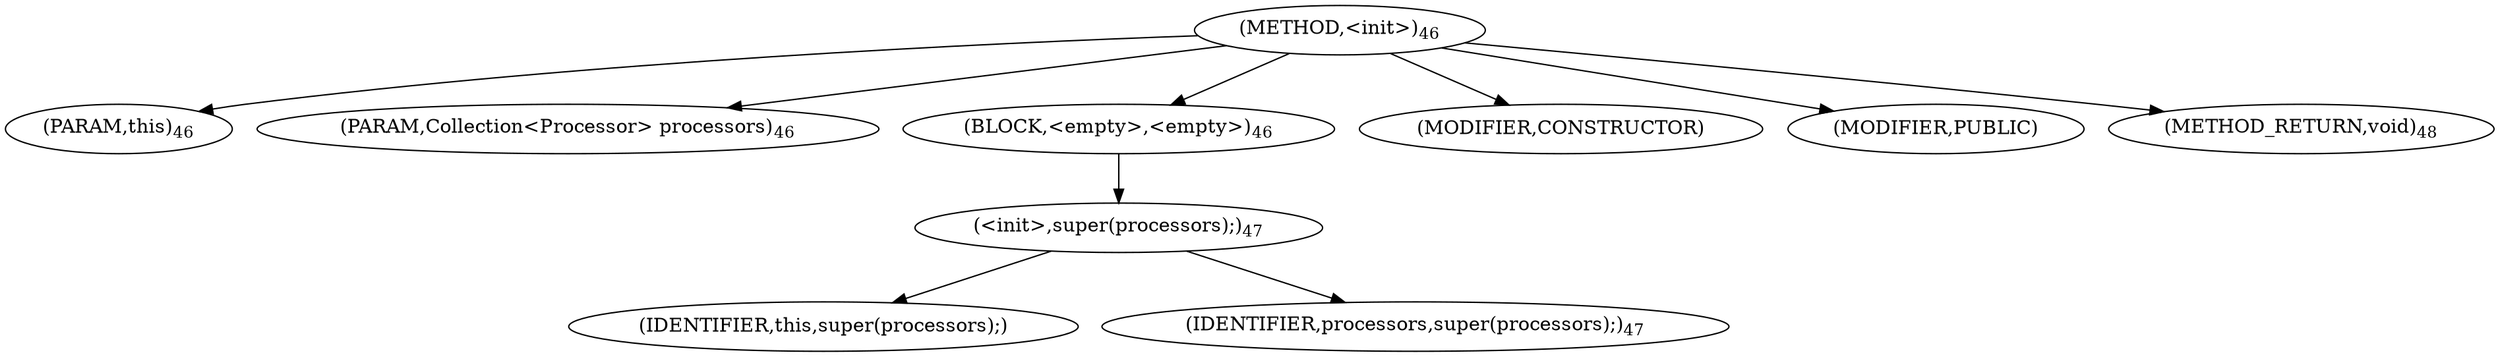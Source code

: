 digraph "&lt;init&gt;" {  
"26" [label = <(METHOD,&lt;init&gt;)<SUB>46</SUB>> ]
"4" [label = <(PARAM,this)<SUB>46</SUB>> ]
"27" [label = <(PARAM,Collection&lt;Processor&gt; processors)<SUB>46</SUB>> ]
"28" [label = <(BLOCK,&lt;empty&gt;,&lt;empty&gt;)<SUB>46</SUB>> ]
"29" [label = <(&lt;init&gt;,super(processors);)<SUB>47</SUB>> ]
"3" [label = <(IDENTIFIER,this,super(processors);)> ]
"30" [label = <(IDENTIFIER,processors,super(processors);)<SUB>47</SUB>> ]
"31" [label = <(MODIFIER,CONSTRUCTOR)> ]
"32" [label = <(MODIFIER,PUBLIC)> ]
"33" [label = <(METHOD_RETURN,void)<SUB>48</SUB>> ]
  "26" -> "4" 
  "26" -> "27" 
  "26" -> "28" 
  "26" -> "31" 
  "26" -> "32" 
  "26" -> "33" 
  "28" -> "29" 
  "29" -> "3" 
  "29" -> "30" 
}
